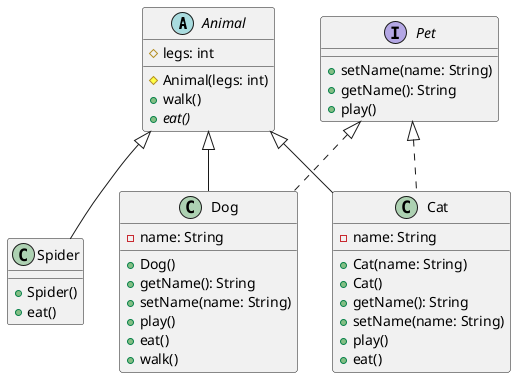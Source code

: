 @startuml animal
Animal <|-- Spider
Animal <|-- Cat
Animal <|-- Dog

Pet <|.. Cat
Pet <|.. Dog

interface Pet {
    +setName(name: String)
    +getName(): String
    +play()
}

abstract class Animal {
    #legs: int
    #Animal(legs: int)
    +walk()
    +{abstract} eat()
}
class Spider {
    +Spider()
    +eat()
}
class Dog {
    -name: String
    +Dog()
    +getName(): String
    +setName(name: String)
    +play()
    +eat()
    +walk()
}
class Cat {
    -name: String
    +Cat(name: String)
    +Cat()
    +getName(): String
    +setName(name: String)
    +play()
    +eat()
}
@enduml